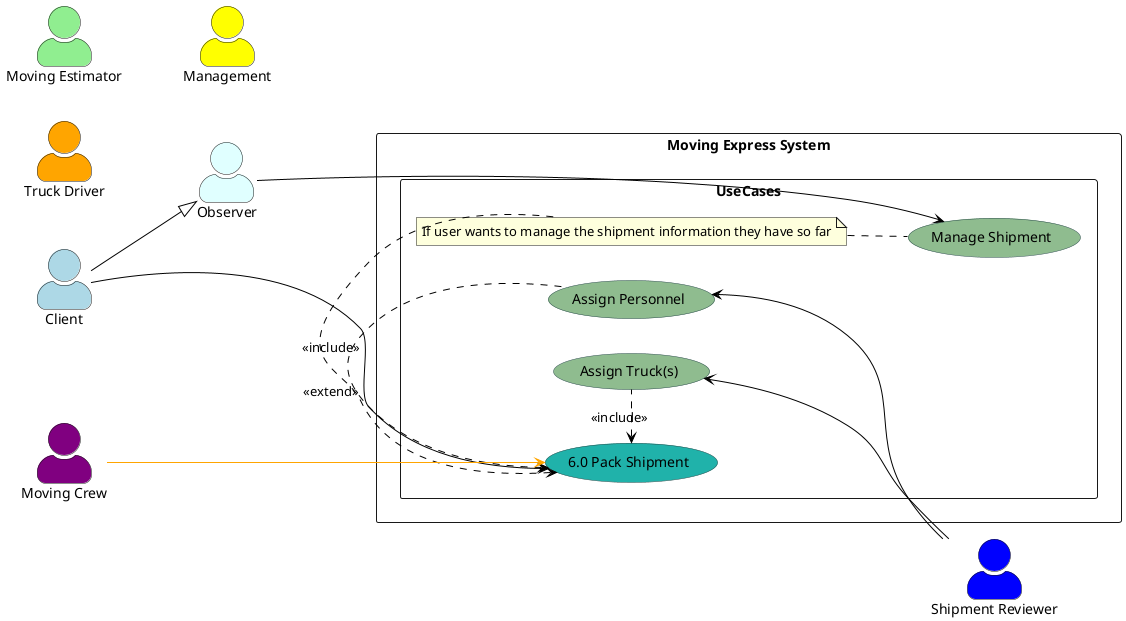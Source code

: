 @startuml

left to right direction
skinparam actorStyle awesome
skinparam usecase {
    BackgroundColor DarkSeaGreen
    BorderColor DarkSlateGray
    ArrowColor Black
    ActorBorderColor black
    ActorFontName Courier
    ActorBackgroundColor<< Human >> Gold
}

actor Client as "Client" #LightBlue
actor "Moving Estimator" as MovingEstimator #LightGreen
actor "Truck Driver" as VanDriver #Orange
actor "Moving Crew" as MovingCrew #Purple
actor Management as "Management" #Yellow
actor "Shipment Reviewer" as ShipmentReviewer #Blue
actor "Observer" as Observer #LightCyan

rectangle "Moving Express System" {
    rectangle UseCases {
      usecase "6.0 Pack Shipment" as UC6 #LightSeaGreen
      usecase "Manage Shipment" as UC6_1
      usecase "Assign Personnel" as UC6_2
      usecase "Assign Truck(s)" as UC6_3

      note "If user wants to manage the shipment information they have so far" as N1
    }
}

UC6 <. N1 : <<extend>>
N1 .. (UC6_1)
UC6 <. UC6_2 : <<include>>
UC6 <. UC6_3 : <<include>>

Client --|> Observer
Observer --> UC6_1

Client ---> UC6

MovingCrew -[#Orange]--> UC6

UC6_2 <-- ShipmentReviewer
UC6_3 <-- ShipmentReviewer

@enduml
